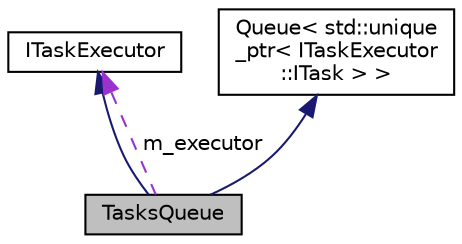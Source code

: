 digraph "TasksQueue"
{
 // LATEX_PDF_SIZE
  edge [fontname="Helvetica",fontsize="10",labelfontname="Helvetica",labelfontsize="10"];
  node [fontname="Helvetica",fontsize="10",shape=record];
  Node1 [label="TasksQueue",height=0.2,width=0.4,color="black", fillcolor="grey75", style="filled", fontcolor="black",tooltip="A subqueue for ITaskExecutor."];
  Node2 -> Node1 [dir="back",color="midnightblue",fontsize="10",style="solid",fontname="Helvetica"];
  Node2 [label="ITaskExecutor",height=0.2,width=0.4,color="black", fillcolor="white", style="filled",URL="$struct_i_task_executor.html",tooltip=" "];
  Node3 -> Node1 [dir="back",color="midnightblue",fontsize="10",style="solid",fontname="Helvetica"];
  Node3 [label="Queue\< std::unique\l_ptr\< ITaskExecutor\l::ITask \> \>",height=0.2,width=0.4,color="black", fillcolor="white", style="filled",URL="$class_queue.html",tooltip=" "];
  Node2 -> Node1 [dir="back",color="darkorchid3",fontsize="10",style="dashed",label=" m_executor" ,fontname="Helvetica"];
}
